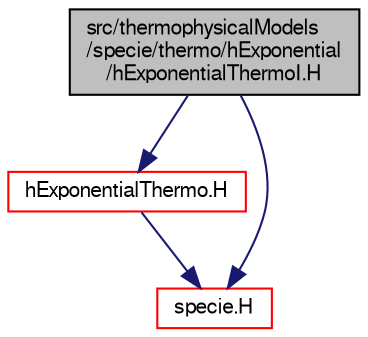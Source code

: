 digraph "src/thermophysicalModels/specie/thermo/hExponential/hExponentialThermoI.H"
{
  bgcolor="transparent";
  edge [fontname="FreeSans",fontsize="10",labelfontname="FreeSans",labelfontsize="10"];
  node [fontname="FreeSans",fontsize="10",shape=record];
  Node0 [label="src/thermophysicalModels\l/specie/thermo/hExponential\l/hExponentialThermoI.H",height=0.2,width=0.4,color="black", fillcolor="grey75", style="filled", fontcolor="black"];
  Node0 -> Node1 [color="midnightblue",fontsize="10",style="solid",fontname="FreeSans"];
  Node1 [label="hExponentialThermo.H",height=0.2,width=0.4,color="red",URL="$a16625.html"];
  Node1 -> Node73 [color="midnightblue",fontsize="10",style="solid",fontname="FreeSans"];
  Node73 [label="specie.H",height=0.2,width=0.4,color="red",URL="$a16589.html"];
  Node0 -> Node73 [color="midnightblue",fontsize="10",style="solid",fontname="FreeSans"];
}
